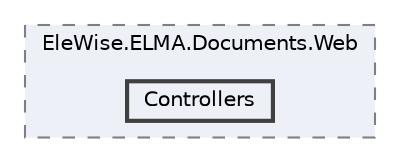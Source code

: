 digraph "Web/Modules/EleWise.ELMA.Documents.Web/Controllers"
{
 // LATEX_PDF_SIZE
  bgcolor="transparent";
  edge [fontname=Helvetica,fontsize=10,labelfontname=Helvetica,labelfontsize=10];
  node [fontname=Helvetica,fontsize=10,shape=box,height=0.2,width=0.4];
  compound=true
  subgraph clusterdir_7b30ed932694c4fcdc3e91e9f60fe418 {
    graph [ bgcolor="#edf0f7", pencolor="grey50", label="EleWise.ELMA.Documents.Web", fontname=Helvetica,fontsize=10 style="filled,dashed", URL="dir_7b30ed932694c4fcdc3e91e9f60fe418.html",tooltip=""]
  dir_6deb799e1f1a23a1f27f861fb427f9b6 [label="Controllers", fillcolor="#edf0f7", color="grey25", style="filled,bold", URL="dir_6deb799e1f1a23a1f27f861fb427f9b6.html",tooltip=""];
  }
}

